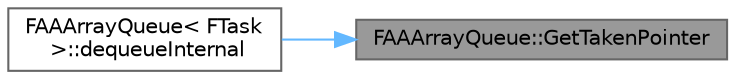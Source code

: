 digraph "FAAArrayQueue::GetTakenPointer"
{
 // INTERACTIVE_SVG=YES
 // LATEX_PDF_SIZE
  bgcolor="transparent";
  edge [fontname=Helvetica,fontsize=10,labelfontname=Helvetica,labelfontsize=10];
  node [fontname=Helvetica,fontsize=10,shape=box,height=0.2,width=0.4];
  rankdir="RL";
  Node1 [id="Node000001",label="FAAArrayQueue::GetTakenPointer",height=0.2,width=0.4,color="gray40", fillcolor="grey60", style="filled", fontcolor="black",tooltip=" "];
  Node1 -> Node2 [id="edge1_Node000001_Node000002",dir="back",color="steelblue1",style="solid",tooltip=" "];
  Node2 [id="Node000002",label="FAAArrayQueue\< FTask\l \>::dequeueInternal",height=0.2,width=0.4,color="grey40", fillcolor="white", style="filled",URL="$d3/dfa/classFAAArrayQueue.html#a3c957a5d83fb7b7fab9ed9eec1143956",tooltip=" "];
}
